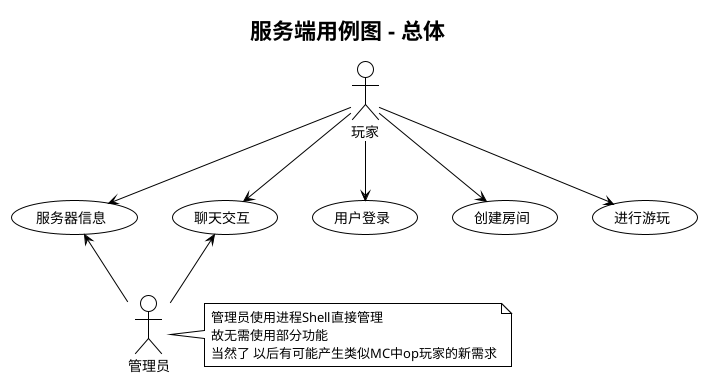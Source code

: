 @startuml
!theme plain
title "服务端用例图 - 总体"
'left to right direction
actor 玩家 as User
actor 管理员 as Admin
note right of Admin
  管理员使用进程Shell直接管理
  故无需使用部分功能
  当然了 以后有可能产生类似MC中op玩家的新需求
end note

usecase "用户登录" as Login
usecase "创建房间" as CreateRoom
usecase "进行游玩" as Play
usecase "聊天交互" as Chat
usecase "服务器信息" as Info

User --> Login
User --> CreateRoom
User --> Play
User --> Chat
User --> Info
Admin -u-> Chat
Admin -u-> Info
@enduml
